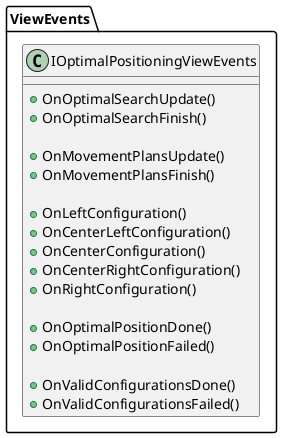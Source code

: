 @startuml IOptimalPositioningViewEvents

package ViewEvents
{

class IOptimalPositioningViewEvents
{
    +OnOptimalSearchUpdate()
    +OnOptimalSearchFinish()

    +OnMovementPlansUpdate()
    +OnMovementPlansFinish()

    +OnLeftConfiguration()
    +OnCenterLeftConfiguration()
    +OnCenterConfiguration()
    +OnCenterRightConfiguration()
    +OnRightConfiguration()

    +OnOptimalPositionDone()
    +OnOptimalPositionFailed()

    +OnValidConfigurationsDone()
    +OnValidConfigurationsFailed()
}

}

@enduml
